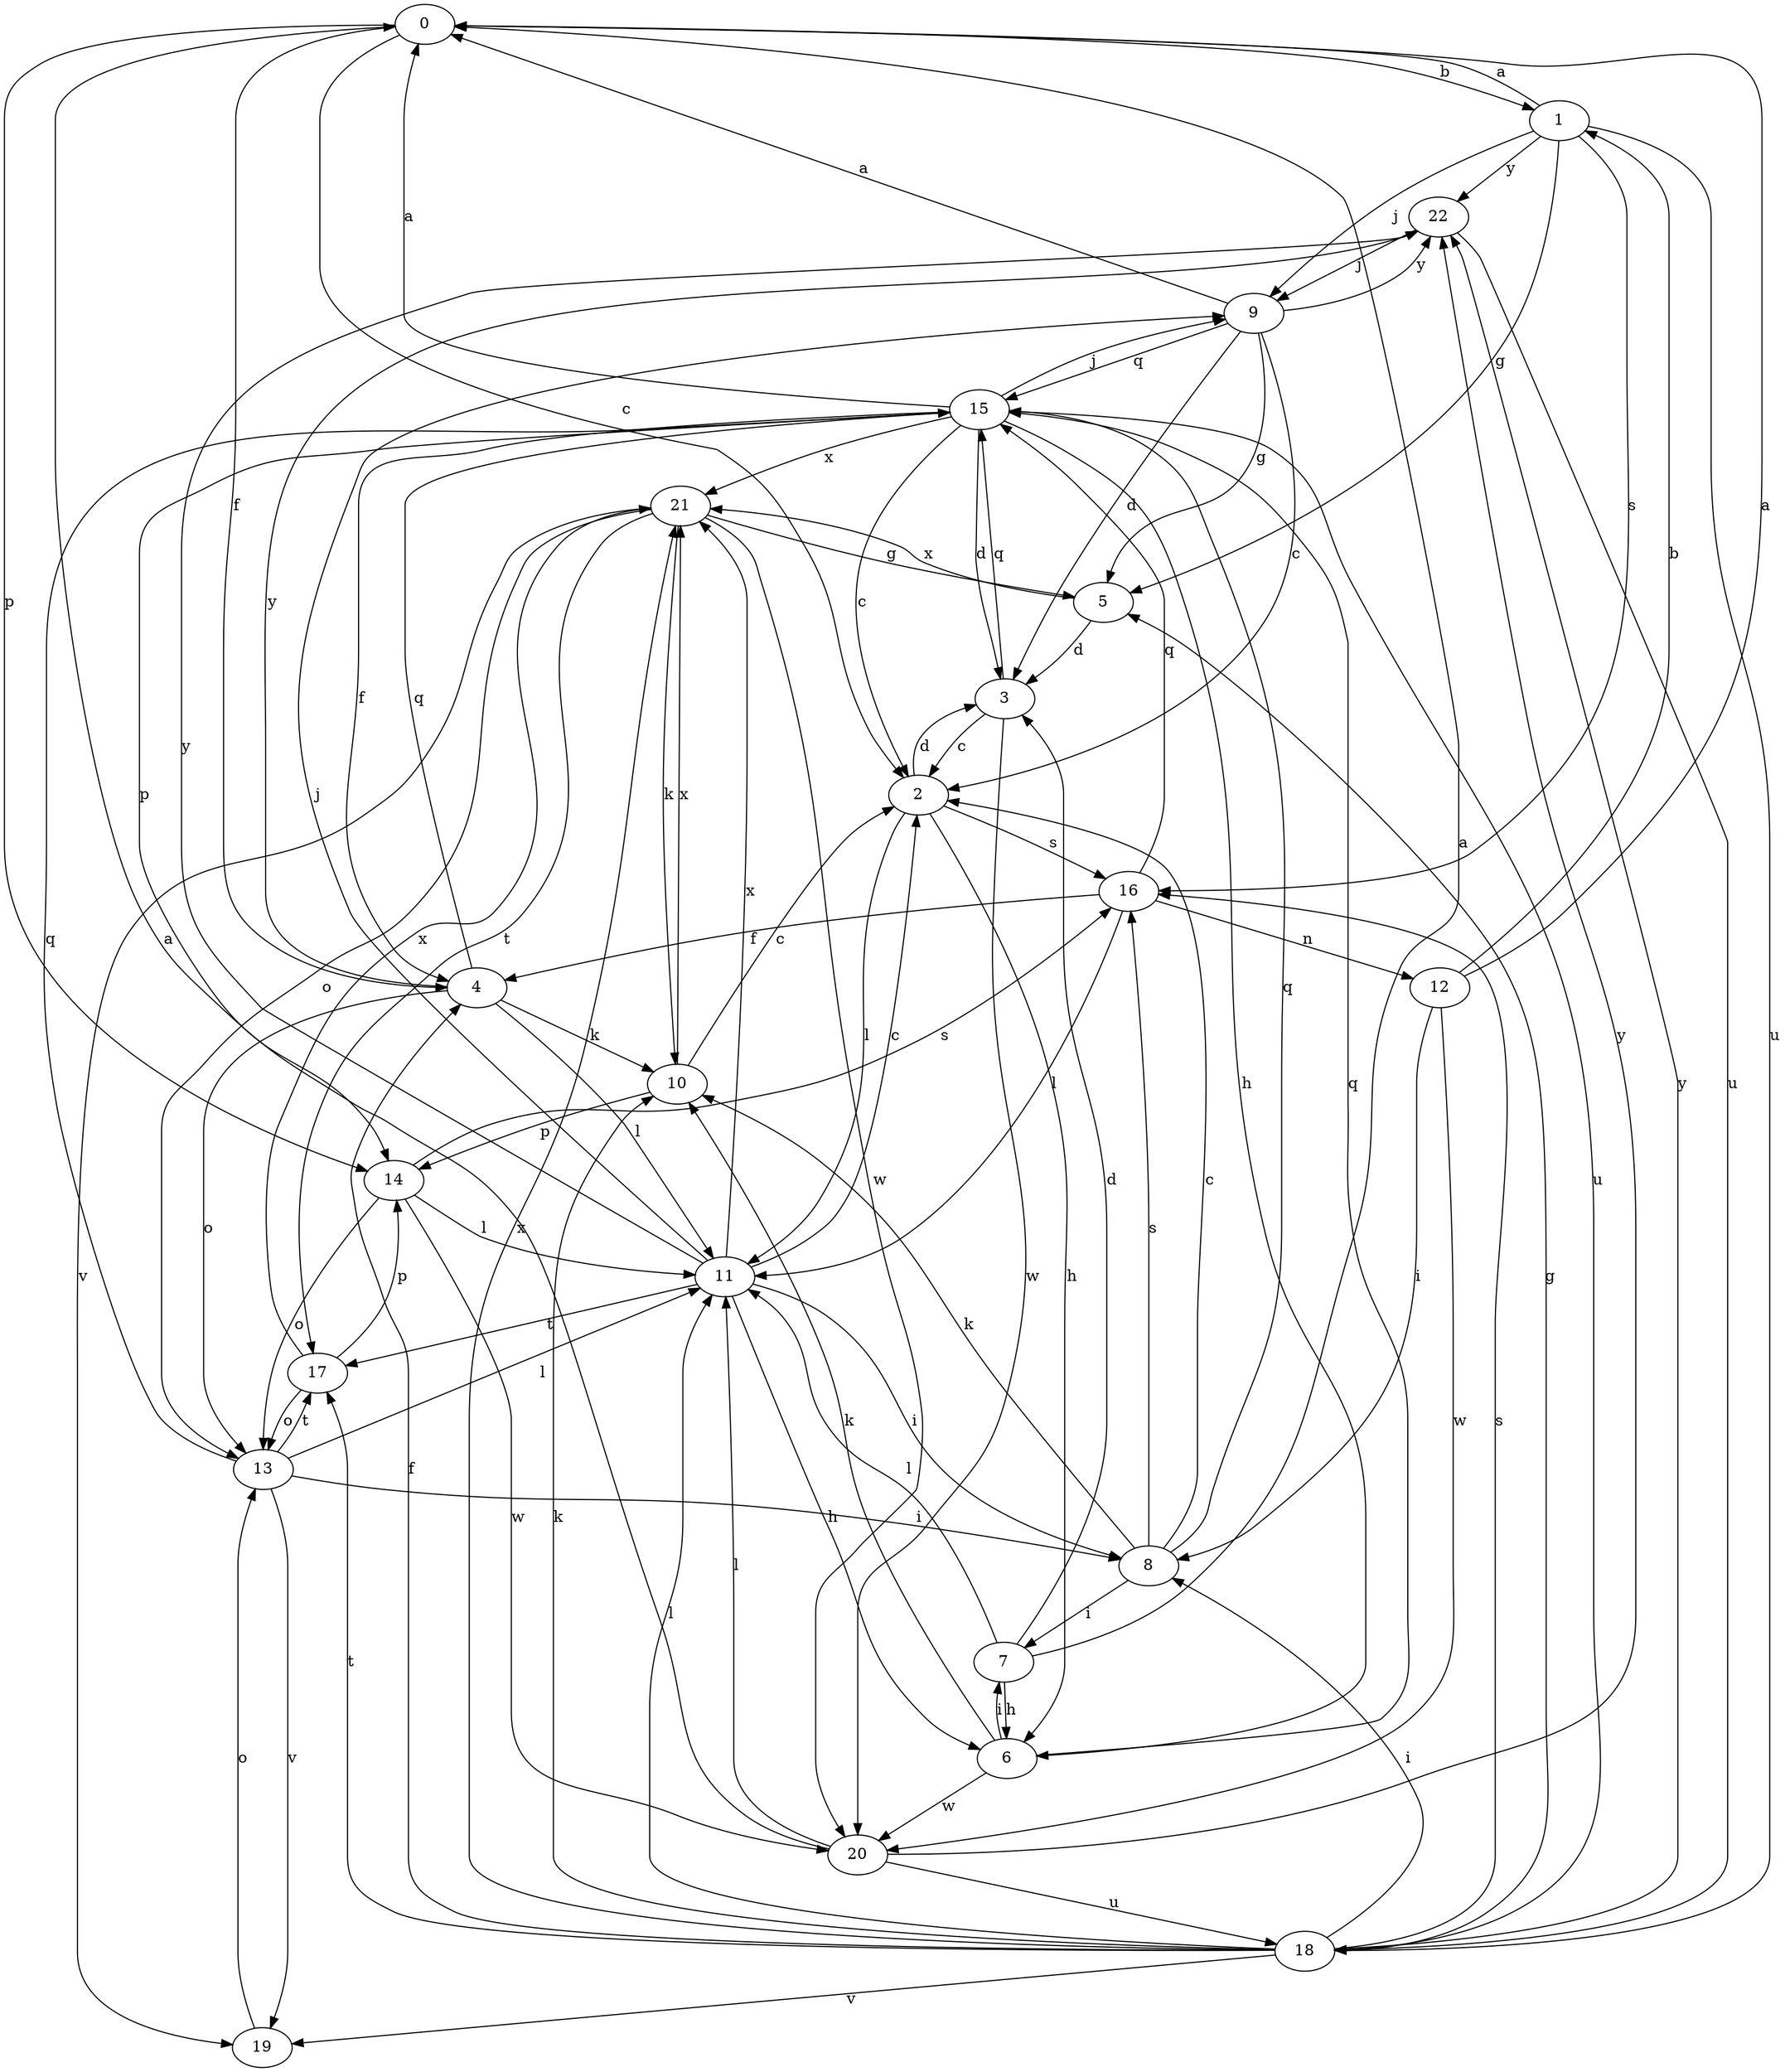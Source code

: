 strict digraph  {
0;
1;
2;
3;
4;
5;
6;
7;
8;
9;
10;
11;
12;
13;
14;
15;
16;
17;
18;
19;
20;
21;
22;
0 -> 1  [label=b];
0 -> 2  [label=c];
0 -> 4  [label=f];
0 -> 14  [label=p];
1 -> 0  [label=a];
1 -> 5  [label=g];
1 -> 9  [label=j];
1 -> 16  [label=s];
1 -> 18  [label=u];
1 -> 22  [label=y];
2 -> 3  [label=d];
2 -> 6  [label=h];
2 -> 11  [label=l];
2 -> 16  [label=s];
3 -> 2  [label=c];
3 -> 15  [label=q];
3 -> 20  [label=w];
4 -> 10  [label=k];
4 -> 11  [label=l];
4 -> 13  [label=o];
4 -> 15  [label=q];
4 -> 22  [label=y];
5 -> 3  [label=d];
5 -> 21  [label=x];
6 -> 7  [label=i];
6 -> 10  [label=k];
6 -> 15  [label=q];
6 -> 20  [label=w];
7 -> 0  [label=a];
7 -> 3  [label=d];
7 -> 6  [label=h];
7 -> 11  [label=l];
8 -> 2  [label=c];
8 -> 7  [label=i];
8 -> 10  [label=k];
8 -> 15  [label=q];
8 -> 16  [label=s];
9 -> 0  [label=a];
9 -> 2  [label=c];
9 -> 3  [label=d];
9 -> 5  [label=g];
9 -> 15  [label=q];
9 -> 22  [label=y];
10 -> 2  [label=c];
10 -> 14  [label=p];
10 -> 21  [label=x];
11 -> 2  [label=c];
11 -> 6  [label=h];
11 -> 8  [label=i];
11 -> 9  [label=j];
11 -> 17  [label=t];
11 -> 21  [label=x];
11 -> 22  [label=y];
12 -> 0  [label=a];
12 -> 1  [label=b];
12 -> 8  [label=i];
12 -> 20  [label=w];
13 -> 8  [label=i];
13 -> 11  [label=l];
13 -> 15  [label=q];
13 -> 17  [label=t];
13 -> 19  [label=v];
14 -> 11  [label=l];
14 -> 13  [label=o];
14 -> 16  [label=s];
14 -> 20  [label=w];
15 -> 0  [label=a];
15 -> 2  [label=c];
15 -> 3  [label=d];
15 -> 4  [label=f];
15 -> 6  [label=h];
15 -> 9  [label=j];
15 -> 14  [label=p];
15 -> 18  [label=u];
15 -> 21  [label=x];
16 -> 4  [label=f];
16 -> 11  [label=l];
16 -> 12  [label=n];
16 -> 15  [label=q];
17 -> 13  [label=o];
17 -> 14  [label=p];
17 -> 21  [label=x];
18 -> 4  [label=f];
18 -> 5  [label=g];
18 -> 8  [label=i];
18 -> 10  [label=k];
18 -> 11  [label=l];
18 -> 16  [label=s];
18 -> 17  [label=t];
18 -> 19  [label=v];
18 -> 21  [label=x];
18 -> 22  [label=y];
19 -> 13  [label=o];
20 -> 0  [label=a];
20 -> 11  [label=l];
20 -> 18  [label=u];
20 -> 22  [label=y];
21 -> 5  [label=g];
21 -> 10  [label=k];
21 -> 13  [label=o];
21 -> 17  [label=t];
21 -> 19  [label=v];
21 -> 20  [label=w];
22 -> 9  [label=j];
22 -> 18  [label=u];
}
